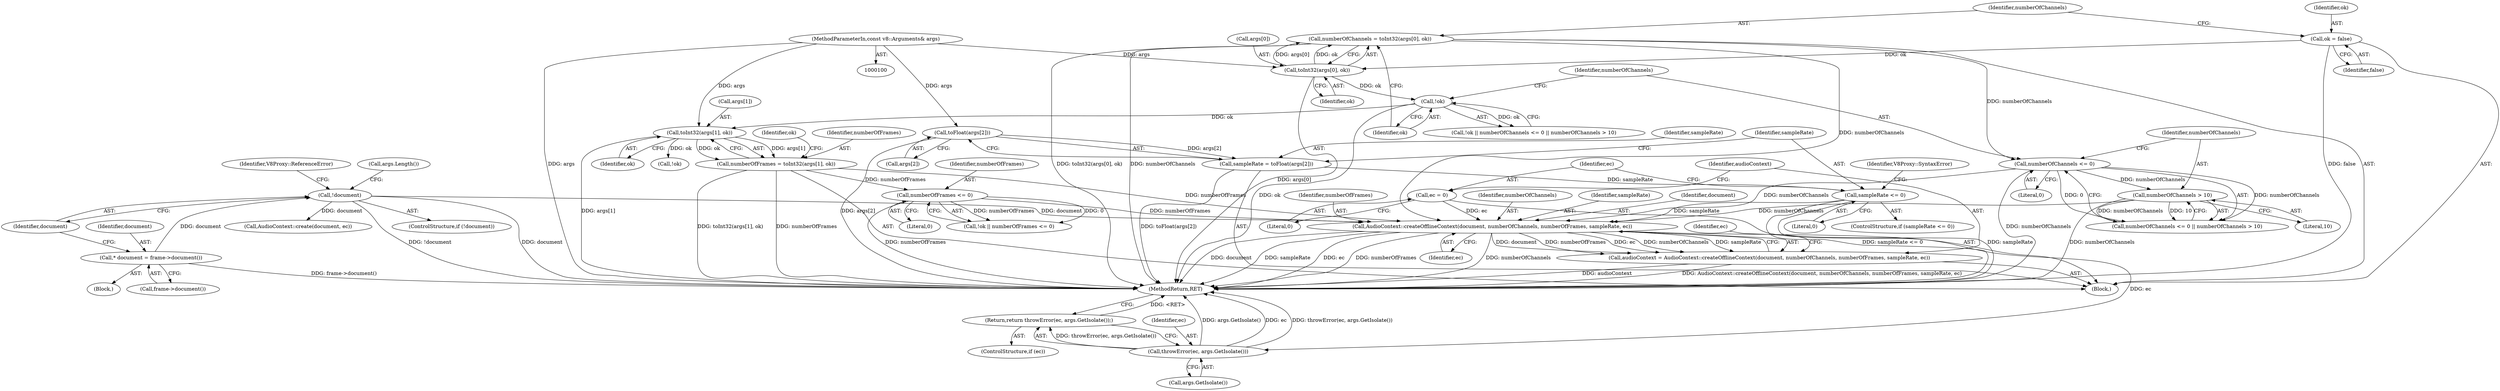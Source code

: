 digraph "0_Chrome_e9372a1bfd3588a80fcf49aa07321f0971dd6091_45@API" {
"1000247" [label="(Call,AudioContext::createOfflineContext(document, numberOfChannels, numberOfFrames, sampleRate, ec))"];
"1000134" [label="(Call,!document)"];
"1000130" [label="(Call,* document = frame->document())"];
"1000194" [label="(Call,numberOfChannels <= 0)"];
"1000182" [label="(Call,numberOfChannels = toInt32(args[0], ok))"];
"1000184" [label="(Call,toInt32(args[0], ok))"];
"1000101" [label="(MethodParameterIn,const v8::Arguments& args)"];
"1000178" [label="(Call,ok = false)"];
"1000197" [label="(Call,numberOfChannels > 10)"];
"1000217" [label="(Call,numberOfFrames <= 0)"];
"1000206" [label="(Call,numberOfFrames = toInt32(args[1], ok))"];
"1000208" [label="(Call,toInt32(args[1], ok))"];
"1000191" [label="(Call,!ok)"];
"1000233" [label="(Call,sampleRate <= 0)"];
"1000226" [label="(Call,sampleRate = toFloat(args[2]))"];
"1000228" [label="(Call,toFloat(args[2]))"];
"1000242" [label="(Call,ec = 0)"];
"1000245" [label="(Call,audioContext = AudioContext::createOfflineContext(document, numberOfChannels, numberOfFrames, sampleRate, ec))"];
"1000256" [label="(Call,throwError(ec, args.GetIsolate()))"];
"1000255" [label="(Return,return throwError(ec, args.GetIsolate());)"];
"1000246" [label="(Identifier,audioContext)"];
"1000244" [label="(Literal,0)"];
"1000226" [label="(Call,sampleRate = toFloat(args[2]))"];
"1000249" [label="(Identifier,numberOfChannels)"];
"1000195" [label="(Identifier,numberOfChannels)"];
"1000101" [label="(MethodParameterIn,const v8::Arguments& args)"];
"1000228" [label="(Call,toFloat(args[2]))"];
"1000180" [label="(Identifier,false)"];
"1000138" [label="(Identifier,V8Proxy::ReferenceError)"];
"1000183" [label="(Identifier,numberOfChannels)"];
"1000235" [label="(Literal,0)"];
"1000242" [label="(Call,ec = 0)"];
"1000227" [label="(Identifier,sampleRate)"];
"1000251" [label="(Identifier,sampleRate)"];
"1000170" [label="(Block,)"];
"1000253" [label="(ControlStructure,if (ec))"];
"1000135" [label="(Identifier,document)"];
"1000258" [label="(Call,args.GetIsolate())"];
"1000206" [label="(Call,numberOfFrames = toInt32(args[1], ok))"];
"1000192" [label="(Identifier,ok)"];
"1000233" [label="(Call,sampleRate <= 0)"];
"1000219" [label="(Literal,0)"];
"1000216" [label="(Identifier,ok)"];
"1000254" [label="(Identifier,ec)"];
"1000232" [label="(ControlStructure,if (sampleRate <= 0))"];
"1000257" [label="(Identifier,ec)"];
"1000209" [label="(Call,args[1])"];
"1000275" [label="(MethodReturn,RET)"];
"1000185" [label="(Call,args[0])"];
"1000131" [label="(Identifier,document)"];
"1000198" [label="(Identifier,numberOfChannels)"];
"1000133" [label="(ControlStructure,if (!document))"];
"1000252" [label="(Identifier,ec)"];
"1000229" [label="(Call,args[2])"];
"1000134" [label="(Call,!document)"];
"1000197" [label="(Call,numberOfChannels > 10)"];
"1000184" [label="(Call,toInt32(args[0], ok))"];
"1000193" [label="(Call,numberOfChannels <= 0 || numberOfChannels > 10)"];
"1000152" [label="(Call,AudioContext::create(document, ec))"];
"1000207" [label="(Identifier,numberOfFrames)"];
"1000238" [label="(Identifier,V8Proxy::SyntaxError)"];
"1000196" [label="(Literal,0)"];
"1000199" [label="(Literal,10)"];
"1000102" [label="(Block,)"];
"1000178" [label="(Call,ok = false)"];
"1000132" [label="(Call,frame->document())"];
"1000214" [label="(Call,!ok || numberOfFrames <= 0)"];
"1000212" [label="(Identifier,ok)"];
"1000248" [label="(Identifier,document)"];
"1000247" [label="(Call,AudioContext::createOfflineContext(document, numberOfChannels, numberOfFrames, sampleRate, ec))"];
"1000217" [label="(Call,numberOfFrames <= 0)"];
"1000234" [label="(Identifier,sampleRate)"];
"1000191" [label="(Call,!ok)"];
"1000255" [label="(Return,return throwError(ec, args.GetIsolate());)"];
"1000256" [label="(Call,throwError(ec, args.GetIsolate()))"];
"1000188" [label="(Identifier,ok)"];
"1000130" [label="(Call,* document = frame->document())"];
"1000250" [label="(Identifier,numberOfFrames)"];
"1000245" [label="(Call,audioContext = AudioContext::createOfflineContext(document, numberOfChannels, numberOfFrames, sampleRate, ec))"];
"1000243" [label="(Identifier,ec)"];
"1000208" [label="(Call,toInt32(args[1], ok))"];
"1000218" [label="(Identifier,numberOfFrames)"];
"1000182" [label="(Call,numberOfChannels = toInt32(args[0], ok))"];
"1000194" [label="(Call,numberOfChannels <= 0)"];
"1000179" [label="(Identifier,ok)"];
"1000190" [label="(Call,!ok || numberOfChannels <= 0 || numberOfChannels > 10)"];
"1000215" [label="(Call,!ok)"];
"1000144" [label="(Call,args.Length())"];
"1000247" -> "1000245"  [label="AST: "];
"1000247" -> "1000252"  [label="CFG: "];
"1000248" -> "1000247"  [label="AST: "];
"1000249" -> "1000247"  [label="AST: "];
"1000250" -> "1000247"  [label="AST: "];
"1000251" -> "1000247"  [label="AST: "];
"1000252" -> "1000247"  [label="AST: "];
"1000245" -> "1000247"  [label="CFG: "];
"1000247" -> "1000275"  [label="DDG: document"];
"1000247" -> "1000275"  [label="DDG: sampleRate"];
"1000247" -> "1000275"  [label="DDG: ec"];
"1000247" -> "1000275"  [label="DDG: numberOfFrames"];
"1000247" -> "1000275"  [label="DDG: numberOfChannels"];
"1000247" -> "1000245"  [label="DDG: document"];
"1000247" -> "1000245"  [label="DDG: numberOfFrames"];
"1000247" -> "1000245"  [label="DDG: ec"];
"1000247" -> "1000245"  [label="DDG: numberOfChannels"];
"1000247" -> "1000245"  [label="DDG: sampleRate"];
"1000134" -> "1000247"  [label="DDG: document"];
"1000194" -> "1000247"  [label="DDG: numberOfChannels"];
"1000182" -> "1000247"  [label="DDG: numberOfChannels"];
"1000197" -> "1000247"  [label="DDG: numberOfChannels"];
"1000217" -> "1000247"  [label="DDG: numberOfFrames"];
"1000206" -> "1000247"  [label="DDG: numberOfFrames"];
"1000233" -> "1000247"  [label="DDG: sampleRate"];
"1000242" -> "1000247"  [label="DDG: ec"];
"1000247" -> "1000256"  [label="DDG: ec"];
"1000134" -> "1000133"  [label="AST: "];
"1000134" -> "1000135"  [label="CFG: "];
"1000135" -> "1000134"  [label="AST: "];
"1000138" -> "1000134"  [label="CFG: "];
"1000144" -> "1000134"  [label="CFG: "];
"1000134" -> "1000275"  [label="DDG: !document"];
"1000134" -> "1000275"  [label="DDG: document"];
"1000130" -> "1000134"  [label="DDG: document"];
"1000134" -> "1000152"  [label="DDG: document"];
"1000130" -> "1000102"  [label="AST: "];
"1000130" -> "1000132"  [label="CFG: "];
"1000131" -> "1000130"  [label="AST: "];
"1000132" -> "1000130"  [label="AST: "];
"1000135" -> "1000130"  [label="CFG: "];
"1000130" -> "1000275"  [label="DDG: frame->document()"];
"1000194" -> "1000193"  [label="AST: "];
"1000194" -> "1000196"  [label="CFG: "];
"1000195" -> "1000194"  [label="AST: "];
"1000196" -> "1000194"  [label="AST: "];
"1000198" -> "1000194"  [label="CFG: "];
"1000193" -> "1000194"  [label="CFG: "];
"1000194" -> "1000275"  [label="DDG: numberOfChannels"];
"1000194" -> "1000193"  [label="DDG: numberOfChannels"];
"1000194" -> "1000193"  [label="DDG: 0"];
"1000182" -> "1000194"  [label="DDG: numberOfChannels"];
"1000194" -> "1000197"  [label="DDG: numberOfChannels"];
"1000182" -> "1000170"  [label="AST: "];
"1000182" -> "1000184"  [label="CFG: "];
"1000183" -> "1000182"  [label="AST: "];
"1000184" -> "1000182"  [label="AST: "];
"1000192" -> "1000182"  [label="CFG: "];
"1000182" -> "1000275"  [label="DDG: toInt32(args[0], ok)"];
"1000182" -> "1000275"  [label="DDG: numberOfChannels"];
"1000184" -> "1000182"  [label="DDG: args[0]"];
"1000184" -> "1000182"  [label="DDG: ok"];
"1000184" -> "1000188"  [label="CFG: "];
"1000185" -> "1000184"  [label="AST: "];
"1000188" -> "1000184"  [label="AST: "];
"1000184" -> "1000275"  [label="DDG: args[0]"];
"1000101" -> "1000184"  [label="DDG: args"];
"1000178" -> "1000184"  [label="DDG: ok"];
"1000184" -> "1000191"  [label="DDG: ok"];
"1000101" -> "1000100"  [label="AST: "];
"1000101" -> "1000275"  [label="DDG: args"];
"1000101" -> "1000208"  [label="DDG: args"];
"1000101" -> "1000228"  [label="DDG: args"];
"1000178" -> "1000170"  [label="AST: "];
"1000178" -> "1000180"  [label="CFG: "];
"1000179" -> "1000178"  [label="AST: "];
"1000180" -> "1000178"  [label="AST: "];
"1000183" -> "1000178"  [label="CFG: "];
"1000178" -> "1000275"  [label="DDG: false"];
"1000197" -> "1000193"  [label="AST: "];
"1000197" -> "1000199"  [label="CFG: "];
"1000198" -> "1000197"  [label="AST: "];
"1000199" -> "1000197"  [label="AST: "];
"1000193" -> "1000197"  [label="CFG: "];
"1000197" -> "1000275"  [label="DDG: numberOfChannels"];
"1000197" -> "1000193"  [label="DDG: numberOfChannels"];
"1000197" -> "1000193"  [label="DDG: 10"];
"1000217" -> "1000214"  [label="AST: "];
"1000217" -> "1000219"  [label="CFG: "];
"1000218" -> "1000217"  [label="AST: "];
"1000219" -> "1000217"  [label="AST: "];
"1000214" -> "1000217"  [label="CFG: "];
"1000217" -> "1000275"  [label="DDG: numberOfFrames"];
"1000217" -> "1000214"  [label="DDG: numberOfFrames"];
"1000217" -> "1000214"  [label="DDG: 0"];
"1000206" -> "1000217"  [label="DDG: numberOfFrames"];
"1000206" -> "1000170"  [label="AST: "];
"1000206" -> "1000208"  [label="CFG: "];
"1000207" -> "1000206"  [label="AST: "];
"1000208" -> "1000206"  [label="AST: "];
"1000216" -> "1000206"  [label="CFG: "];
"1000206" -> "1000275"  [label="DDG: toInt32(args[1], ok)"];
"1000206" -> "1000275"  [label="DDG: numberOfFrames"];
"1000208" -> "1000206"  [label="DDG: args[1]"];
"1000208" -> "1000206"  [label="DDG: ok"];
"1000208" -> "1000212"  [label="CFG: "];
"1000209" -> "1000208"  [label="AST: "];
"1000212" -> "1000208"  [label="AST: "];
"1000208" -> "1000275"  [label="DDG: args[1]"];
"1000191" -> "1000208"  [label="DDG: ok"];
"1000208" -> "1000215"  [label="DDG: ok"];
"1000191" -> "1000190"  [label="AST: "];
"1000191" -> "1000192"  [label="CFG: "];
"1000192" -> "1000191"  [label="AST: "];
"1000195" -> "1000191"  [label="CFG: "];
"1000190" -> "1000191"  [label="CFG: "];
"1000191" -> "1000275"  [label="DDG: ok"];
"1000191" -> "1000190"  [label="DDG: ok"];
"1000233" -> "1000232"  [label="AST: "];
"1000233" -> "1000235"  [label="CFG: "];
"1000234" -> "1000233"  [label="AST: "];
"1000235" -> "1000233"  [label="AST: "];
"1000238" -> "1000233"  [label="CFG: "];
"1000243" -> "1000233"  [label="CFG: "];
"1000233" -> "1000275"  [label="DDG: sampleRate <= 0"];
"1000233" -> "1000275"  [label="DDG: sampleRate"];
"1000226" -> "1000233"  [label="DDG: sampleRate"];
"1000226" -> "1000170"  [label="AST: "];
"1000226" -> "1000228"  [label="CFG: "];
"1000227" -> "1000226"  [label="AST: "];
"1000228" -> "1000226"  [label="AST: "];
"1000234" -> "1000226"  [label="CFG: "];
"1000226" -> "1000275"  [label="DDG: toFloat(args[2])"];
"1000228" -> "1000226"  [label="DDG: args[2]"];
"1000228" -> "1000229"  [label="CFG: "];
"1000229" -> "1000228"  [label="AST: "];
"1000228" -> "1000275"  [label="DDG: args[2]"];
"1000242" -> "1000170"  [label="AST: "];
"1000242" -> "1000244"  [label="CFG: "];
"1000243" -> "1000242"  [label="AST: "];
"1000244" -> "1000242"  [label="AST: "];
"1000246" -> "1000242"  [label="CFG: "];
"1000245" -> "1000170"  [label="AST: "];
"1000246" -> "1000245"  [label="AST: "];
"1000254" -> "1000245"  [label="CFG: "];
"1000245" -> "1000275"  [label="DDG: audioContext"];
"1000245" -> "1000275"  [label="DDG: AudioContext::createOfflineContext(document, numberOfChannels, numberOfFrames, sampleRate, ec)"];
"1000256" -> "1000255"  [label="AST: "];
"1000256" -> "1000258"  [label="CFG: "];
"1000257" -> "1000256"  [label="AST: "];
"1000258" -> "1000256"  [label="AST: "];
"1000255" -> "1000256"  [label="CFG: "];
"1000256" -> "1000275"  [label="DDG: args.GetIsolate()"];
"1000256" -> "1000275"  [label="DDG: ec"];
"1000256" -> "1000275"  [label="DDG: throwError(ec, args.GetIsolate())"];
"1000256" -> "1000255"  [label="DDG: throwError(ec, args.GetIsolate())"];
"1000255" -> "1000253"  [label="AST: "];
"1000275" -> "1000255"  [label="CFG: "];
"1000255" -> "1000275"  [label="DDG: <RET>"];
}
